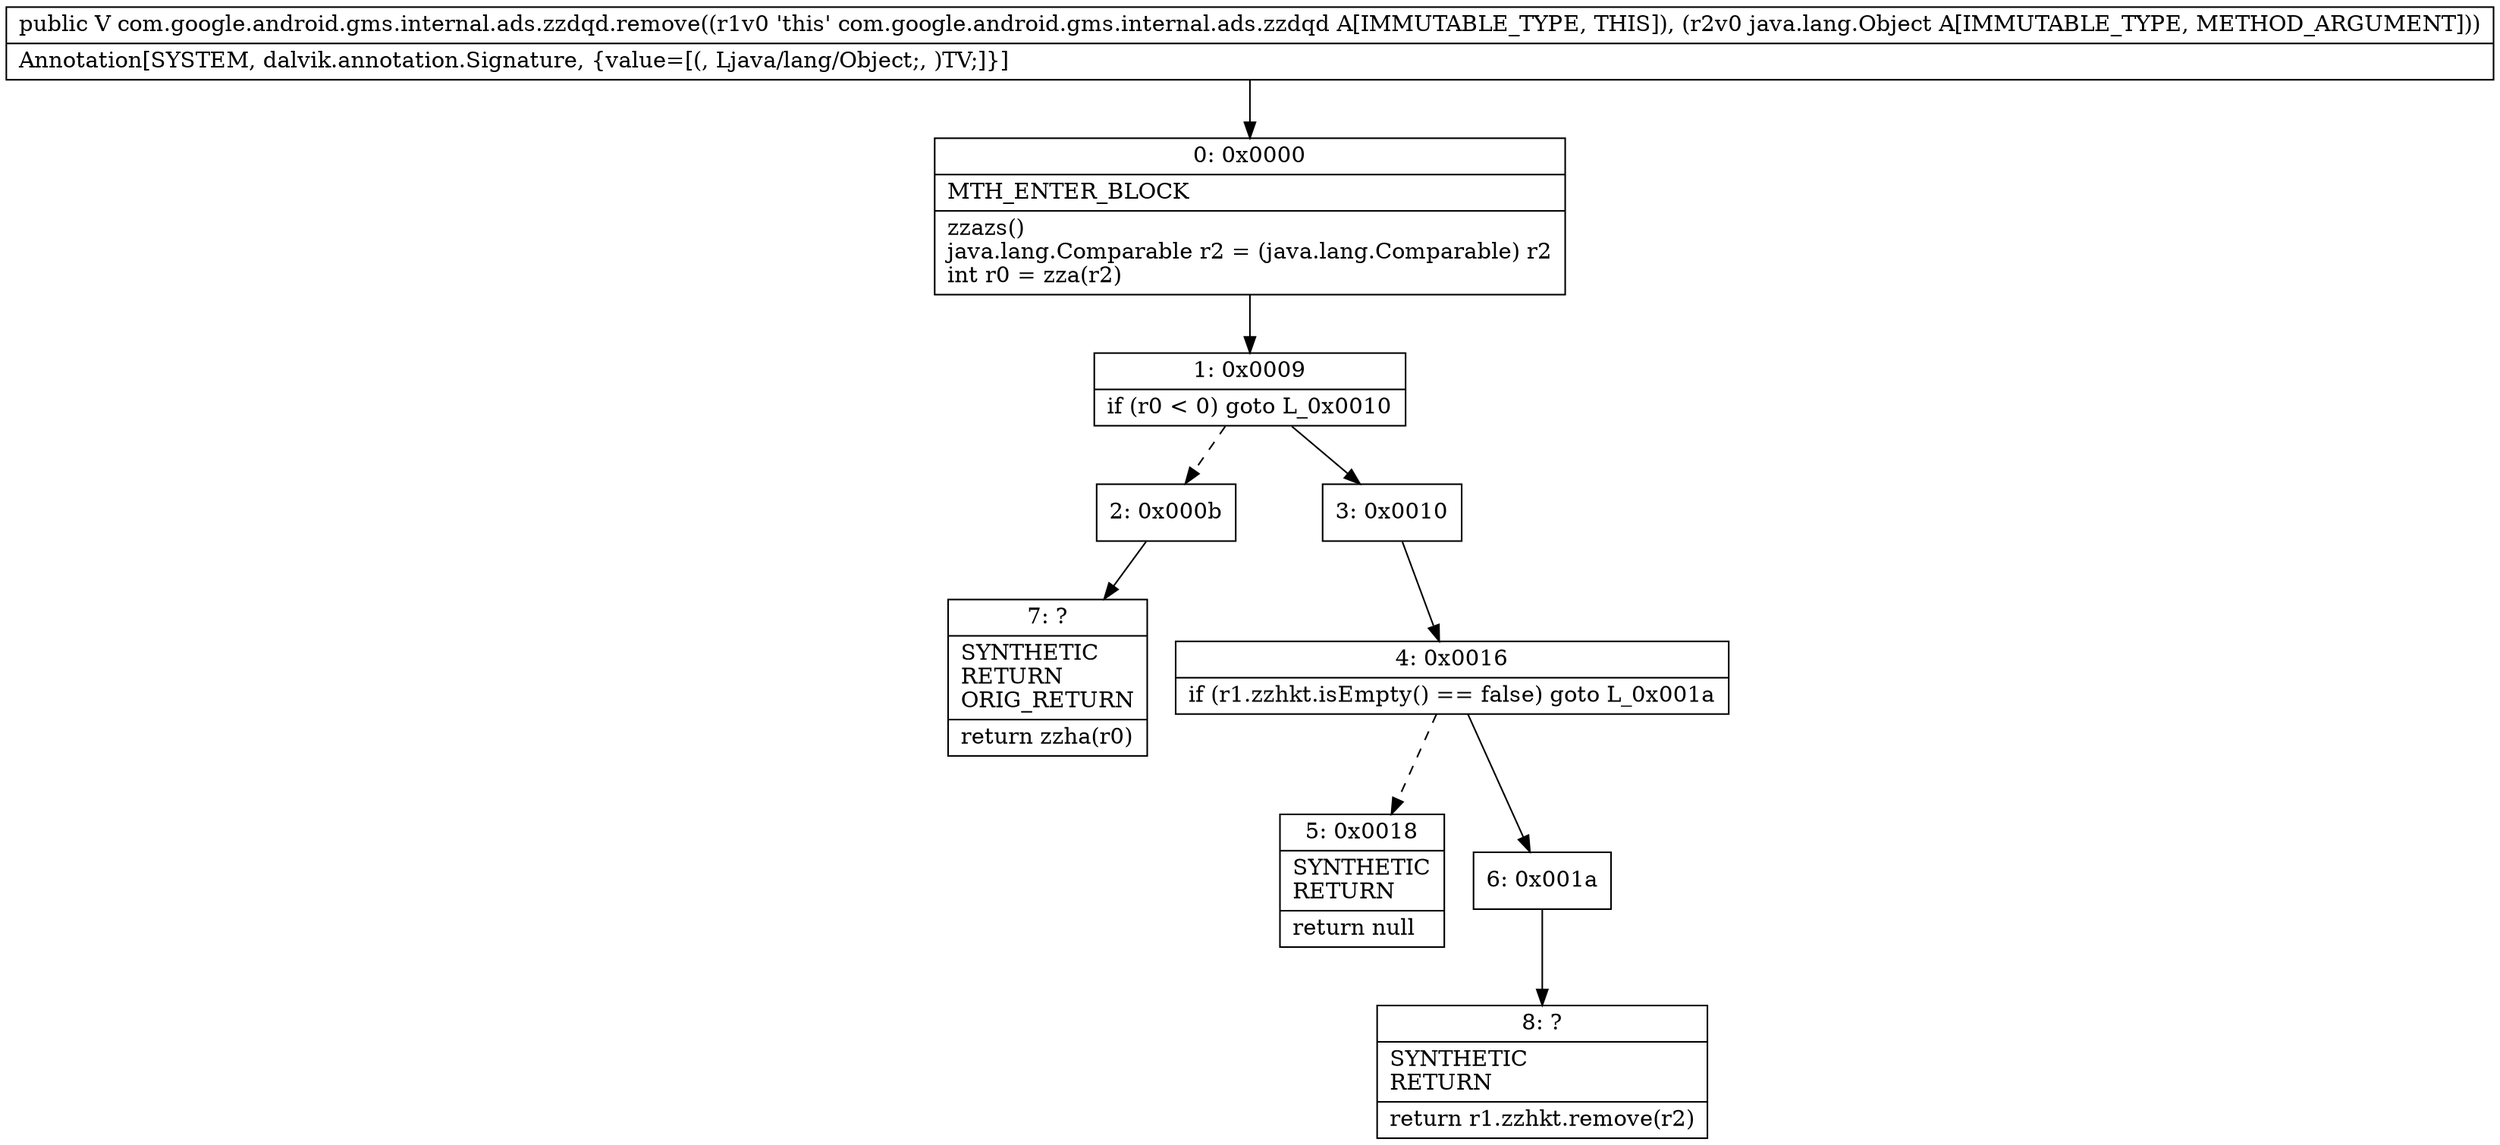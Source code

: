 digraph "CFG forcom.google.android.gms.internal.ads.zzdqd.remove(Ljava\/lang\/Object;)Ljava\/lang\/Object;" {
Node_0 [shape=record,label="{0\:\ 0x0000|MTH_ENTER_BLOCK\l|zzazs()\ljava.lang.Comparable r2 = (java.lang.Comparable) r2\lint r0 = zza(r2)\l}"];
Node_1 [shape=record,label="{1\:\ 0x0009|if (r0 \< 0) goto L_0x0010\l}"];
Node_2 [shape=record,label="{2\:\ 0x000b}"];
Node_3 [shape=record,label="{3\:\ 0x0010}"];
Node_4 [shape=record,label="{4\:\ 0x0016|if (r1.zzhkt.isEmpty() == false) goto L_0x001a\l}"];
Node_5 [shape=record,label="{5\:\ 0x0018|SYNTHETIC\lRETURN\l|return null\l}"];
Node_6 [shape=record,label="{6\:\ 0x001a}"];
Node_7 [shape=record,label="{7\:\ ?|SYNTHETIC\lRETURN\lORIG_RETURN\l|return zzha(r0)\l}"];
Node_8 [shape=record,label="{8\:\ ?|SYNTHETIC\lRETURN\l|return r1.zzhkt.remove(r2)\l}"];
MethodNode[shape=record,label="{public V com.google.android.gms.internal.ads.zzdqd.remove((r1v0 'this' com.google.android.gms.internal.ads.zzdqd A[IMMUTABLE_TYPE, THIS]), (r2v0 java.lang.Object A[IMMUTABLE_TYPE, METHOD_ARGUMENT]))  | Annotation[SYSTEM, dalvik.annotation.Signature, \{value=[(, Ljava\/lang\/Object;, )TV;]\}]\l}"];
MethodNode -> Node_0;
Node_0 -> Node_1;
Node_1 -> Node_2[style=dashed];
Node_1 -> Node_3;
Node_2 -> Node_7;
Node_3 -> Node_4;
Node_4 -> Node_5[style=dashed];
Node_4 -> Node_6;
Node_6 -> Node_8;
}

